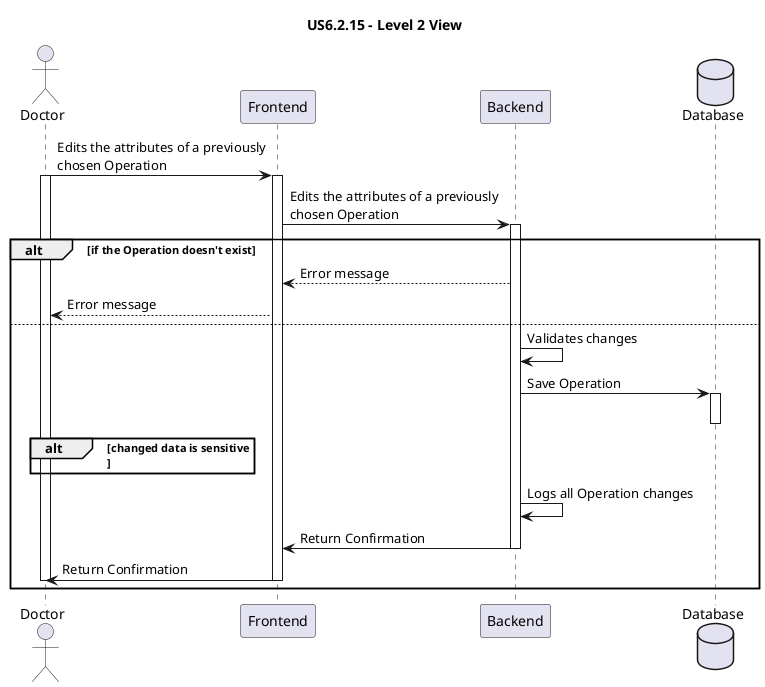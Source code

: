 ' 
' User Story: As a **Doctor**, I want to update an operation requisition, so that the Patient has access to the necessary healthcare.
'
' Acceptance Criteria:
' 
' - Doctors can **search for an operation** to edit.
' - Editable fields include priority, date and time.
' - The system logs all profile changes for auditing purposes.

@startuml

title US6.2.15 - Level 2 View

actor Doctor as U
participant "Frontend" as web
participant "Backend" as api
database "Database" as db

U -> web : Edits the attributes of a previously\nchosen Operation
activate U
activate web
web -> api : Edits the attributes of a previously\nchosen Operation
activate api

alt if the Operation doesn't exist
api --> web : Error message
web --> U : Error message
else 

api -> api : Validates changes
api -> db : Save Operation
activate db
deactivate db
alt changed data is sensitive\n
end
api -> api : Logs all Operation changes
api -> web : Return Confirmation
deactivate api
web -> U : Return Confirmation
deactivate web
deactivate U
end



@enduml